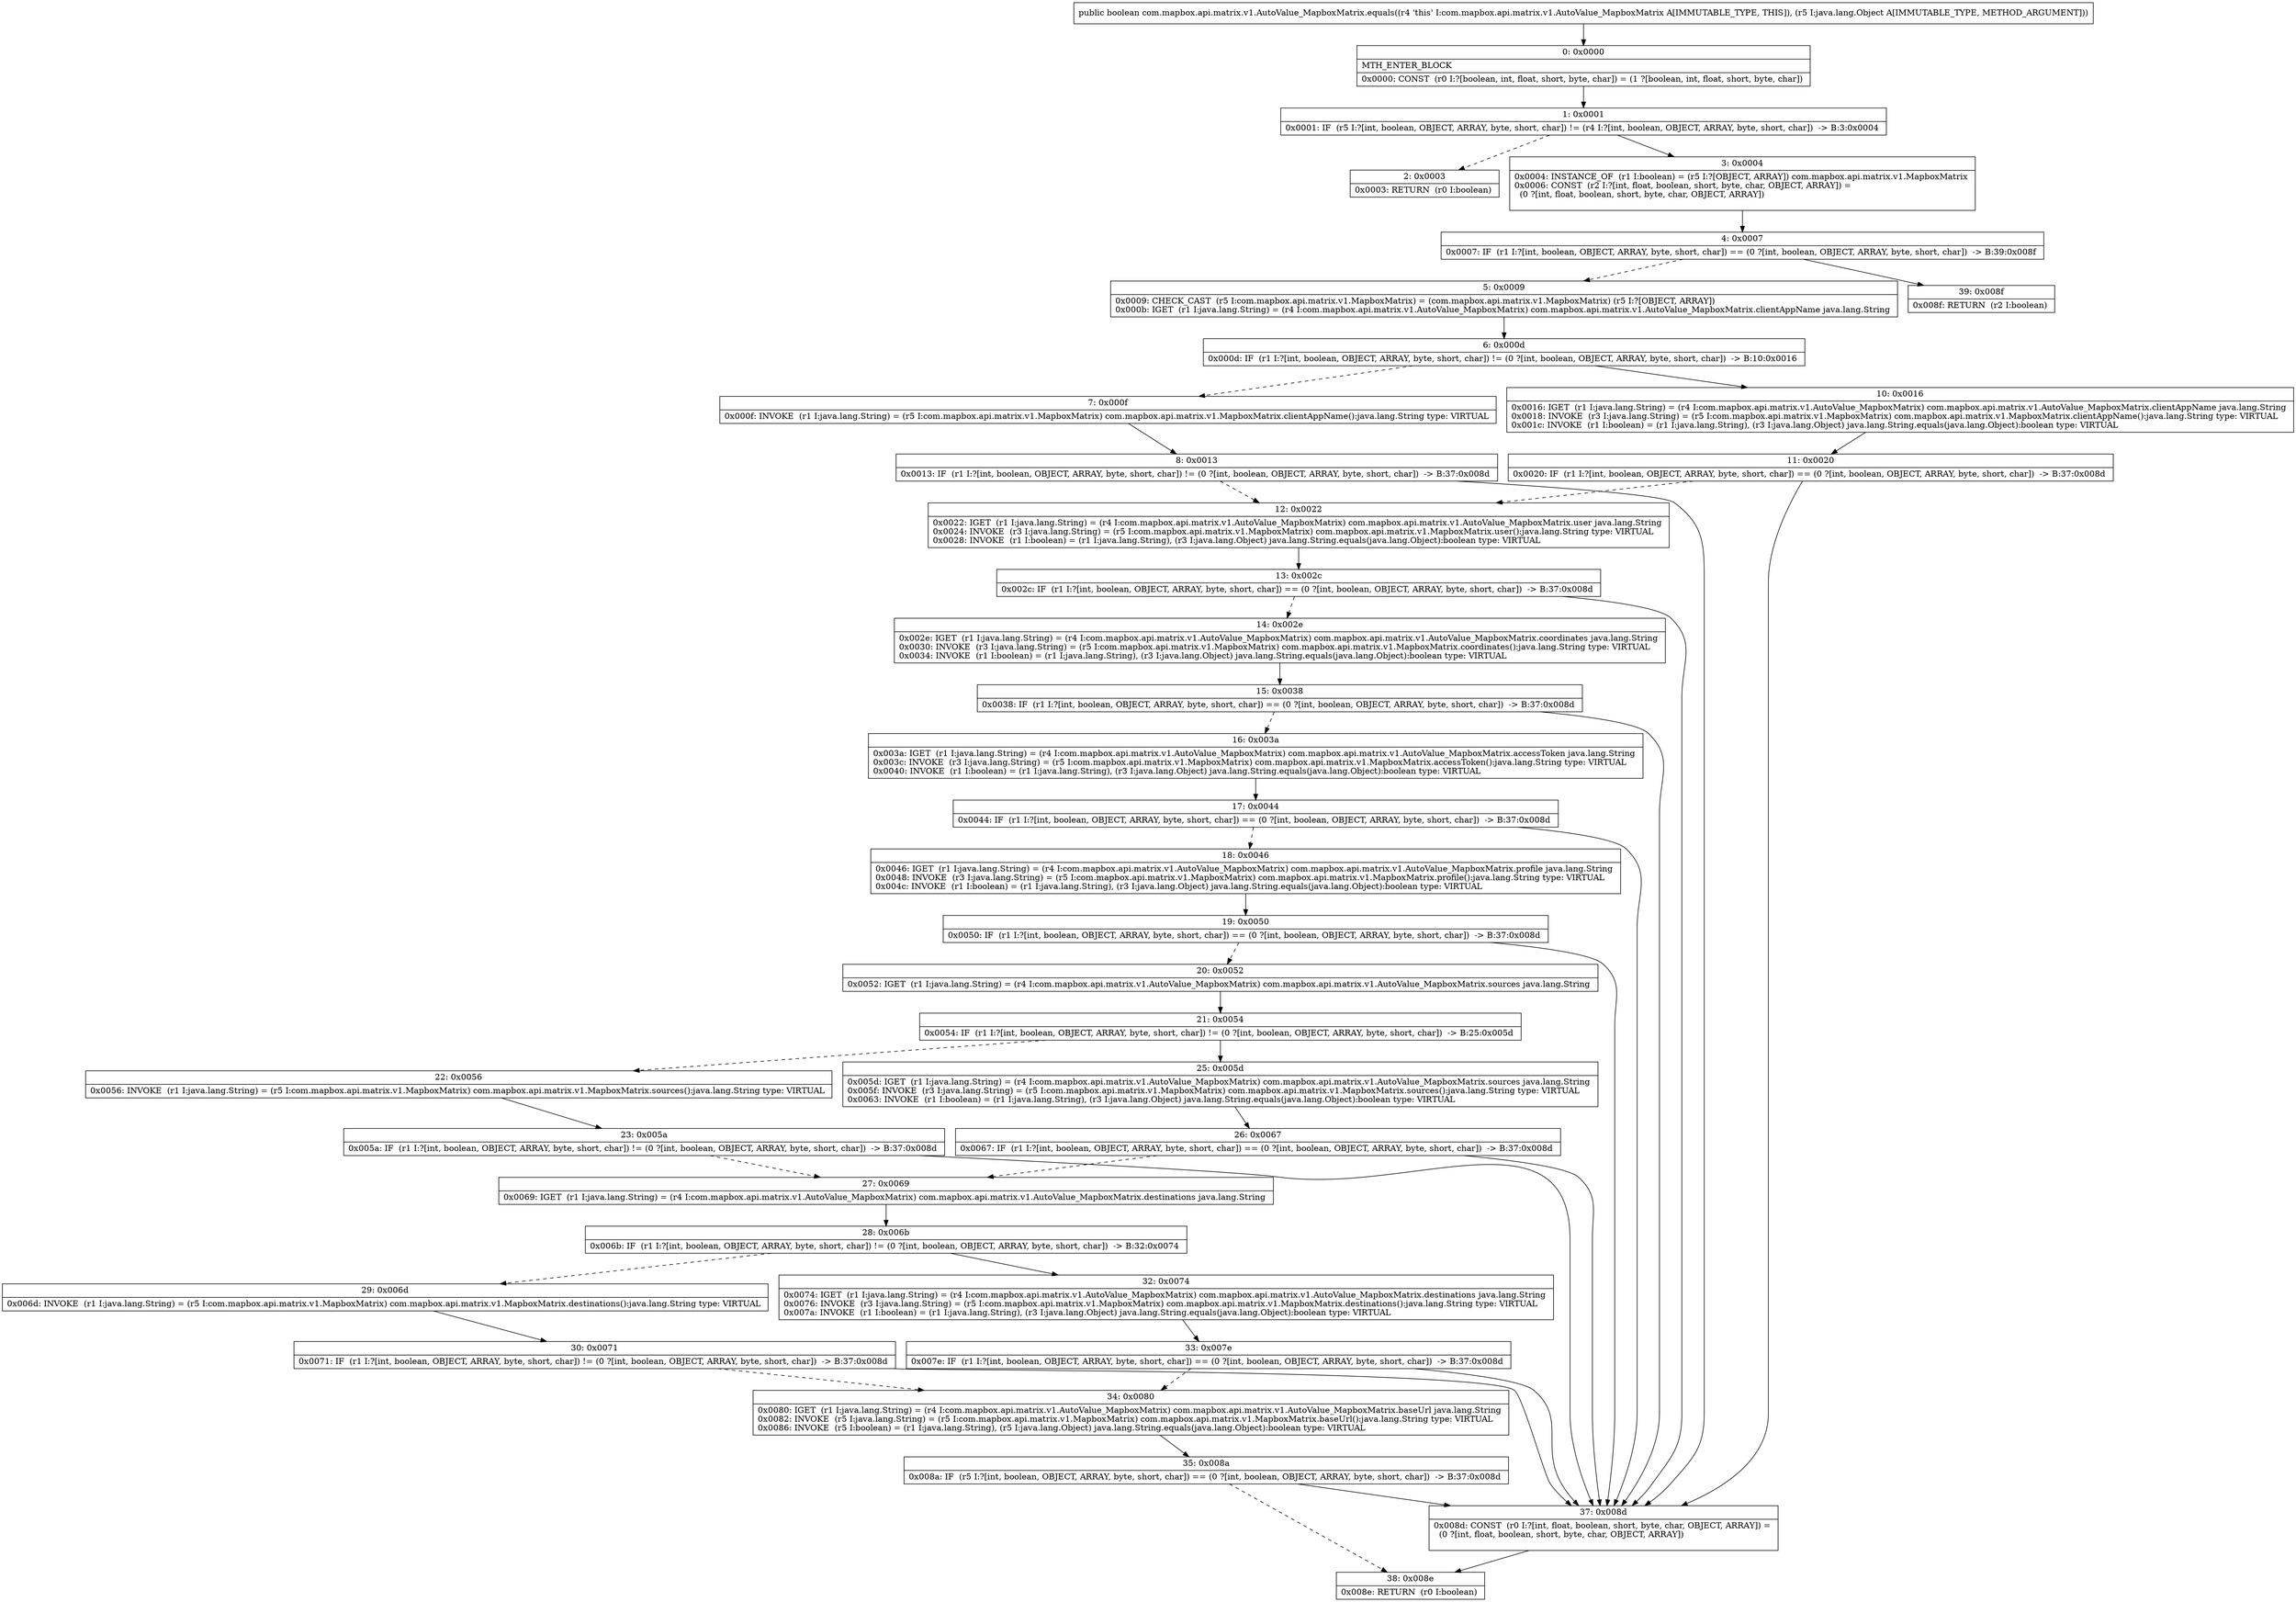 digraph "CFG forcom.mapbox.api.matrix.v1.AutoValue_MapboxMatrix.equals(Ljava\/lang\/Object;)Z" {
Node_0 [shape=record,label="{0\:\ 0x0000|MTH_ENTER_BLOCK\l|0x0000: CONST  (r0 I:?[boolean, int, float, short, byte, char]) = (1 ?[boolean, int, float, short, byte, char]) \l}"];
Node_1 [shape=record,label="{1\:\ 0x0001|0x0001: IF  (r5 I:?[int, boolean, OBJECT, ARRAY, byte, short, char]) != (r4 I:?[int, boolean, OBJECT, ARRAY, byte, short, char])  \-\> B:3:0x0004 \l}"];
Node_2 [shape=record,label="{2\:\ 0x0003|0x0003: RETURN  (r0 I:boolean) \l}"];
Node_3 [shape=record,label="{3\:\ 0x0004|0x0004: INSTANCE_OF  (r1 I:boolean) = (r5 I:?[OBJECT, ARRAY]) com.mapbox.api.matrix.v1.MapboxMatrix \l0x0006: CONST  (r2 I:?[int, float, boolean, short, byte, char, OBJECT, ARRAY]) = \l  (0 ?[int, float, boolean, short, byte, char, OBJECT, ARRAY])\l \l}"];
Node_4 [shape=record,label="{4\:\ 0x0007|0x0007: IF  (r1 I:?[int, boolean, OBJECT, ARRAY, byte, short, char]) == (0 ?[int, boolean, OBJECT, ARRAY, byte, short, char])  \-\> B:39:0x008f \l}"];
Node_5 [shape=record,label="{5\:\ 0x0009|0x0009: CHECK_CAST  (r5 I:com.mapbox.api.matrix.v1.MapboxMatrix) = (com.mapbox.api.matrix.v1.MapboxMatrix) (r5 I:?[OBJECT, ARRAY]) \l0x000b: IGET  (r1 I:java.lang.String) = (r4 I:com.mapbox.api.matrix.v1.AutoValue_MapboxMatrix) com.mapbox.api.matrix.v1.AutoValue_MapboxMatrix.clientAppName java.lang.String \l}"];
Node_6 [shape=record,label="{6\:\ 0x000d|0x000d: IF  (r1 I:?[int, boolean, OBJECT, ARRAY, byte, short, char]) != (0 ?[int, boolean, OBJECT, ARRAY, byte, short, char])  \-\> B:10:0x0016 \l}"];
Node_7 [shape=record,label="{7\:\ 0x000f|0x000f: INVOKE  (r1 I:java.lang.String) = (r5 I:com.mapbox.api.matrix.v1.MapboxMatrix) com.mapbox.api.matrix.v1.MapboxMatrix.clientAppName():java.lang.String type: VIRTUAL \l}"];
Node_8 [shape=record,label="{8\:\ 0x0013|0x0013: IF  (r1 I:?[int, boolean, OBJECT, ARRAY, byte, short, char]) != (0 ?[int, boolean, OBJECT, ARRAY, byte, short, char])  \-\> B:37:0x008d \l}"];
Node_10 [shape=record,label="{10\:\ 0x0016|0x0016: IGET  (r1 I:java.lang.String) = (r4 I:com.mapbox.api.matrix.v1.AutoValue_MapboxMatrix) com.mapbox.api.matrix.v1.AutoValue_MapboxMatrix.clientAppName java.lang.String \l0x0018: INVOKE  (r3 I:java.lang.String) = (r5 I:com.mapbox.api.matrix.v1.MapboxMatrix) com.mapbox.api.matrix.v1.MapboxMatrix.clientAppName():java.lang.String type: VIRTUAL \l0x001c: INVOKE  (r1 I:boolean) = (r1 I:java.lang.String), (r3 I:java.lang.Object) java.lang.String.equals(java.lang.Object):boolean type: VIRTUAL \l}"];
Node_11 [shape=record,label="{11\:\ 0x0020|0x0020: IF  (r1 I:?[int, boolean, OBJECT, ARRAY, byte, short, char]) == (0 ?[int, boolean, OBJECT, ARRAY, byte, short, char])  \-\> B:37:0x008d \l}"];
Node_12 [shape=record,label="{12\:\ 0x0022|0x0022: IGET  (r1 I:java.lang.String) = (r4 I:com.mapbox.api.matrix.v1.AutoValue_MapboxMatrix) com.mapbox.api.matrix.v1.AutoValue_MapboxMatrix.user java.lang.String \l0x0024: INVOKE  (r3 I:java.lang.String) = (r5 I:com.mapbox.api.matrix.v1.MapboxMatrix) com.mapbox.api.matrix.v1.MapboxMatrix.user():java.lang.String type: VIRTUAL \l0x0028: INVOKE  (r1 I:boolean) = (r1 I:java.lang.String), (r3 I:java.lang.Object) java.lang.String.equals(java.lang.Object):boolean type: VIRTUAL \l}"];
Node_13 [shape=record,label="{13\:\ 0x002c|0x002c: IF  (r1 I:?[int, boolean, OBJECT, ARRAY, byte, short, char]) == (0 ?[int, boolean, OBJECT, ARRAY, byte, short, char])  \-\> B:37:0x008d \l}"];
Node_14 [shape=record,label="{14\:\ 0x002e|0x002e: IGET  (r1 I:java.lang.String) = (r4 I:com.mapbox.api.matrix.v1.AutoValue_MapboxMatrix) com.mapbox.api.matrix.v1.AutoValue_MapboxMatrix.coordinates java.lang.String \l0x0030: INVOKE  (r3 I:java.lang.String) = (r5 I:com.mapbox.api.matrix.v1.MapboxMatrix) com.mapbox.api.matrix.v1.MapboxMatrix.coordinates():java.lang.String type: VIRTUAL \l0x0034: INVOKE  (r1 I:boolean) = (r1 I:java.lang.String), (r3 I:java.lang.Object) java.lang.String.equals(java.lang.Object):boolean type: VIRTUAL \l}"];
Node_15 [shape=record,label="{15\:\ 0x0038|0x0038: IF  (r1 I:?[int, boolean, OBJECT, ARRAY, byte, short, char]) == (0 ?[int, boolean, OBJECT, ARRAY, byte, short, char])  \-\> B:37:0x008d \l}"];
Node_16 [shape=record,label="{16\:\ 0x003a|0x003a: IGET  (r1 I:java.lang.String) = (r4 I:com.mapbox.api.matrix.v1.AutoValue_MapboxMatrix) com.mapbox.api.matrix.v1.AutoValue_MapboxMatrix.accessToken java.lang.String \l0x003c: INVOKE  (r3 I:java.lang.String) = (r5 I:com.mapbox.api.matrix.v1.MapboxMatrix) com.mapbox.api.matrix.v1.MapboxMatrix.accessToken():java.lang.String type: VIRTUAL \l0x0040: INVOKE  (r1 I:boolean) = (r1 I:java.lang.String), (r3 I:java.lang.Object) java.lang.String.equals(java.lang.Object):boolean type: VIRTUAL \l}"];
Node_17 [shape=record,label="{17\:\ 0x0044|0x0044: IF  (r1 I:?[int, boolean, OBJECT, ARRAY, byte, short, char]) == (0 ?[int, boolean, OBJECT, ARRAY, byte, short, char])  \-\> B:37:0x008d \l}"];
Node_18 [shape=record,label="{18\:\ 0x0046|0x0046: IGET  (r1 I:java.lang.String) = (r4 I:com.mapbox.api.matrix.v1.AutoValue_MapboxMatrix) com.mapbox.api.matrix.v1.AutoValue_MapboxMatrix.profile java.lang.String \l0x0048: INVOKE  (r3 I:java.lang.String) = (r5 I:com.mapbox.api.matrix.v1.MapboxMatrix) com.mapbox.api.matrix.v1.MapboxMatrix.profile():java.lang.String type: VIRTUAL \l0x004c: INVOKE  (r1 I:boolean) = (r1 I:java.lang.String), (r3 I:java.lang.Object) java.lang.String.equals(java.lang.Object):boolean type: VIRTUAL \l}"];
Node_19 [shape=record,label="{19\:\ 0x0050|0x0050: IF  (r1 I:?[int, boolean, OBJECT, ARRAY, byte, short, char]) == (0 ?[int, boolean, OBJECT, ARRAY, byte, short, char])  \-\> B:37:0x008d \l}"];
Node_20 [shape=record,label="{20\:\ 0x0052|0x0052: IGET  (r1 I:java.lang.String) = (r4 I:com.mapbox.api.matrix.v1.AutoValue_MapboxMatrix) com.mapbox.api.matrix.v1.AutoValue_MapboxMatrix.sources java.lang.String \l}"];
Node_21 [shape=record,label="{21\:\ 0x0054|0x0054: IF  (r1 I:?[int, boolean, OBJECT, ARRAY, byte, short, char]) != (0 ?[int, boolean, OBJECT, ARRAY, byte, short, char])  \-\> B:25:0x005d \l}"];
Node_22 [shape=record,label="{22\:\ 0x0056|0x0056: INVOKE  (r1 I:java.lang.String) = (r5 I:com.mapbox.api.matrix.v1.MapboxMatrix) com.mapbox.api.matrix.v1.MapboxMatrix.sources():java.lang.String type: VIRTUAL \l}"];
Node_23 [shape=record,label="{23\:\ 0x005a|0x005a: IF  (r1 I:?[int, boolean, OBJECT, ARRAY, byte, short, char]) != (0 ?[int, boolean, OBJECT, ARRAY, byte, short, char])  \-\> B:37:0x008d \l}"];
Node_25 [shape=record,label="{25\:\ 0x005d|0x005d: IGET  (r1 I:java.lang.String) = (r4 I:com.mapbox.api.matrix.v1.AutoValue_MapboxMatrix) com.mapbox.api.matrix.v1.AutoValue_MapboxMatrix.sources java.lang.String \l0x005f: INVOKE  (r3 I:java.lang.String) = (r5 I:com.mapbox.api.matrix.v1.MapboxMatrix) com.mapbox.api.matrix.v1.MapboxMatrix.sources():java.lang.String type: VIRTUAL \l0x0063: INVOKE  (r1 I:boolean) = (r1 I:java.lang.String), (r3 I:java.lang.Object) java.lang.String.equals(java.lang.Object):boolean type: VIRTUAL \l}"];
Node_26 [shape=record,label="{26\:\ 0x0067|0x0067: IF  (r1 I:?[int, boolean, OBJECT, ARRAY, byte, short, char]) == (0 ?[int, boolean, OBJECT, ARRAY, byte, short, char])  \-\> B:37:0x008d \l}"];
Node_27 [shape=record,label="{27\:\ 0x0069|0x0069: IGET  (r1 I:java.lang.String) = (r4 I:com.mapbox.api.matrix.v1.AutoValue_MapboxMatrix) com.mapbox.api.matrix.v1.AutoValue_MapboxMatrix.destinations java.lang.String \l}"];
Node_28 [shape=record,label="{28\:\ 0x006b|0x006b: IF  (r1 I:?[int, boolean, OBJECT, ARRAY, byte, short, char]) != (0 ?[int, boolean, OBJECT, ARRAY, byte, short, char])  \-\> B:32:0x0074 \l}"];
Node_29 [shape=record,label="{29\:\ 0x006d|0x006d: INVOKE  (r1 I:java.lang.String) = (r5 I:com.mapbox.api.matrix.v1.MapboxMatrix) com.mapbox.api.matrix.v1.MapboxMatrix.destinations():java.lang.String type: VIRTUAL \l}"];
Node_30 [shape=record,label="{30\:\ 0x0071|0x0071: IF  (r1 I:?[int, boolean, OBJECT, ARRAY, byte, short, char]) != (0 ?[int, boolean, OBJECT, ARRAY, byte, short, char])  \-\> B:37:0x008d \l}"];
Node_32 [shape=record,label="{32\:\ 0x0074|0x0074: IGET  (r1 I:java.lang.String) = (r4 I:com.mapbox.api.matrix.v1.AutoValue_MapboxMatrix) com.mapbox.api.matrix.v1.AutoValue_MapboxMatrix.destinations java.lang.String \l0x0076: INVOKE  (r3 I:java.lang.String) = (r5 I:com.mapbox.api.matrix.v1.MapboxMatrix) com.mapbox.api.matrix.v1.MapboxMatrix.destinations():java.lang.String type: VIRTUAL \l0x007a: INVOKE  (r1 I:boolean) = (r1 I:java.lang.String), (r3 I:java.lang.Object) java.lang.String.equals(java.lang.Object):boolean type: VIRTUAL \l}"];
Node_33 [shape=record,label="{33\:\ 0x007e|0x007e: IF  (r1 I:?[int, boolean, OBJECT, ARRAY, byte, short, char]) == (0 ?[int, boolean, OBJECT, ARRAY, byte, short, char])  \-\> B:37:0x008d \l}"];
Node_34 [shape=record,label="{34\:\ 0x0080|0x0080: IGET  (r1 I:java.lang.String) = (r4 I:com.mapbox.api.matrix.v1.AutoValue_MapboxMatrix) com.mapbox.api.matrix.v1.AutoValue_MapboxMatrix.baseUrl java.lang.String \l0x0082: INVOKE  (r5 I:java.lang.String) = (r5 I:com.mapbox.api.matrix.v1.MapboxMatrix) com.mapbox.api.matrix.v1.MapboxMatrix.baseUrl():java.lang.String type: VIRTUAL \l0x0086: INVOKE  (r5 I:boolean) = (r1 I:java.lang.String), (r5 I:java.lang.Object) java.lang.String.equals(java.lang.Object):boolean type: VIRTUAL \l}"];
Node_35 [shape=record,label="{35\:\ 0x008a|0x008a: IF  (r5 I:?[int, boolean, OBJECT, ARRAY, byte, short, char]) == (0 ?[int, boolean, OBJECT, ARRAY, byte, short, char])  \-\> B:37:0x008d \l}"];
Node_37 [shape=record,label="{37\:\ 0x008d|0x008d: CONST  (r0 I:?[int, float, boolean, short, byte, char, OBJECT, ARRAY]) = \l  (0 ?[int, float, boolean, short, byte, char, OBJECT, ARRAY])\l \l}"];
Node_38 [shape=record,label="{38\:\ 0x008e|0x008e: RETURN  (r0 I:boolean) \l}"];
Node_39 [shape=record,label="{39\:\ 0x008f|0x008f: RETURN  (r2 I:boolean) \l}"];
MethodNode[shape=record,label="{public boolean com.mapbox.api.matrix.v1.AutoValue_MapboxMatrix.equals((r4 'this' I:com.mapbox.api.matrix.v1.AutoValue_MapboxMatrix A[IMMUTABLE_TYPE, THIS]), (r5 I:java.lang.Object A[IMMUTABLE_TYPE, METHOD_ARGUMENT])) }"];
MethodNode -> Node_0;
Node_0 -> Node_1;
Node_1 -> Node_2[style=dashed];
Node_1 -> Node_3;
Node_3 -> Node_4;
Node_4 -> Node_5[style=dashed];
Node_4 -> Node_39;
Node_5 -> Node_6;
Node_6 -> Node_7[style=dashed];
Node_6 -> Node_10;
Node_7 -> Node_8;
Node_8 -> Node_37;
Node_8 -> Node_12[style=dashed];
Node_10 -> Node_11;
Node_11 -> Node_12[style=dashed];
Node_11 -> Node_37;
Node_12 -> Node_13;
Node_13 -> Node_14[style=dashed];
Node_13 -> Node_37;
Node_14 -> Node_15;
Node_15 -> Node_16[style=dashed];
Node_15 -> Node_37;
Node_16 -> Node_17;
Node_17 -> Node_18[style=dashed];
Node_17 -> Node_37;
Node_18 -> Node_19;
Node_19 -> Node_20[style=dashed];
Node_19 -> Node_37;
Node_20 -> Node_21;
Node_21 -> Node_22[style=dashed];
Node_21 -> Node_25;
Node_22 -> Node_23;
Node_23 -> Node_37;
Node_23 -> Node_27[style=dashed];
Node_25 -> Node_26;
Node_26 -> Node_27[style=dashed];
Node_26 -> Node_37;
Node_27 -> Node_28;
Node_28 -> Node_29[style=dashed];
Node_28 -> Node_32;
Node_29 -> Node_30;
Node_30 -> Node_37;
Node_30 -> Node_34[style=dashed];
Node_32 -> Node_33;
Node_33 -> Node_34[style=dashed];
Node_33 -> Node_37;
Node_34 -> Node_35;
Node_35 -> Node_37;
Node_35 -> Node_38[style=dashed];
Node_37 -> Node_38;
}


